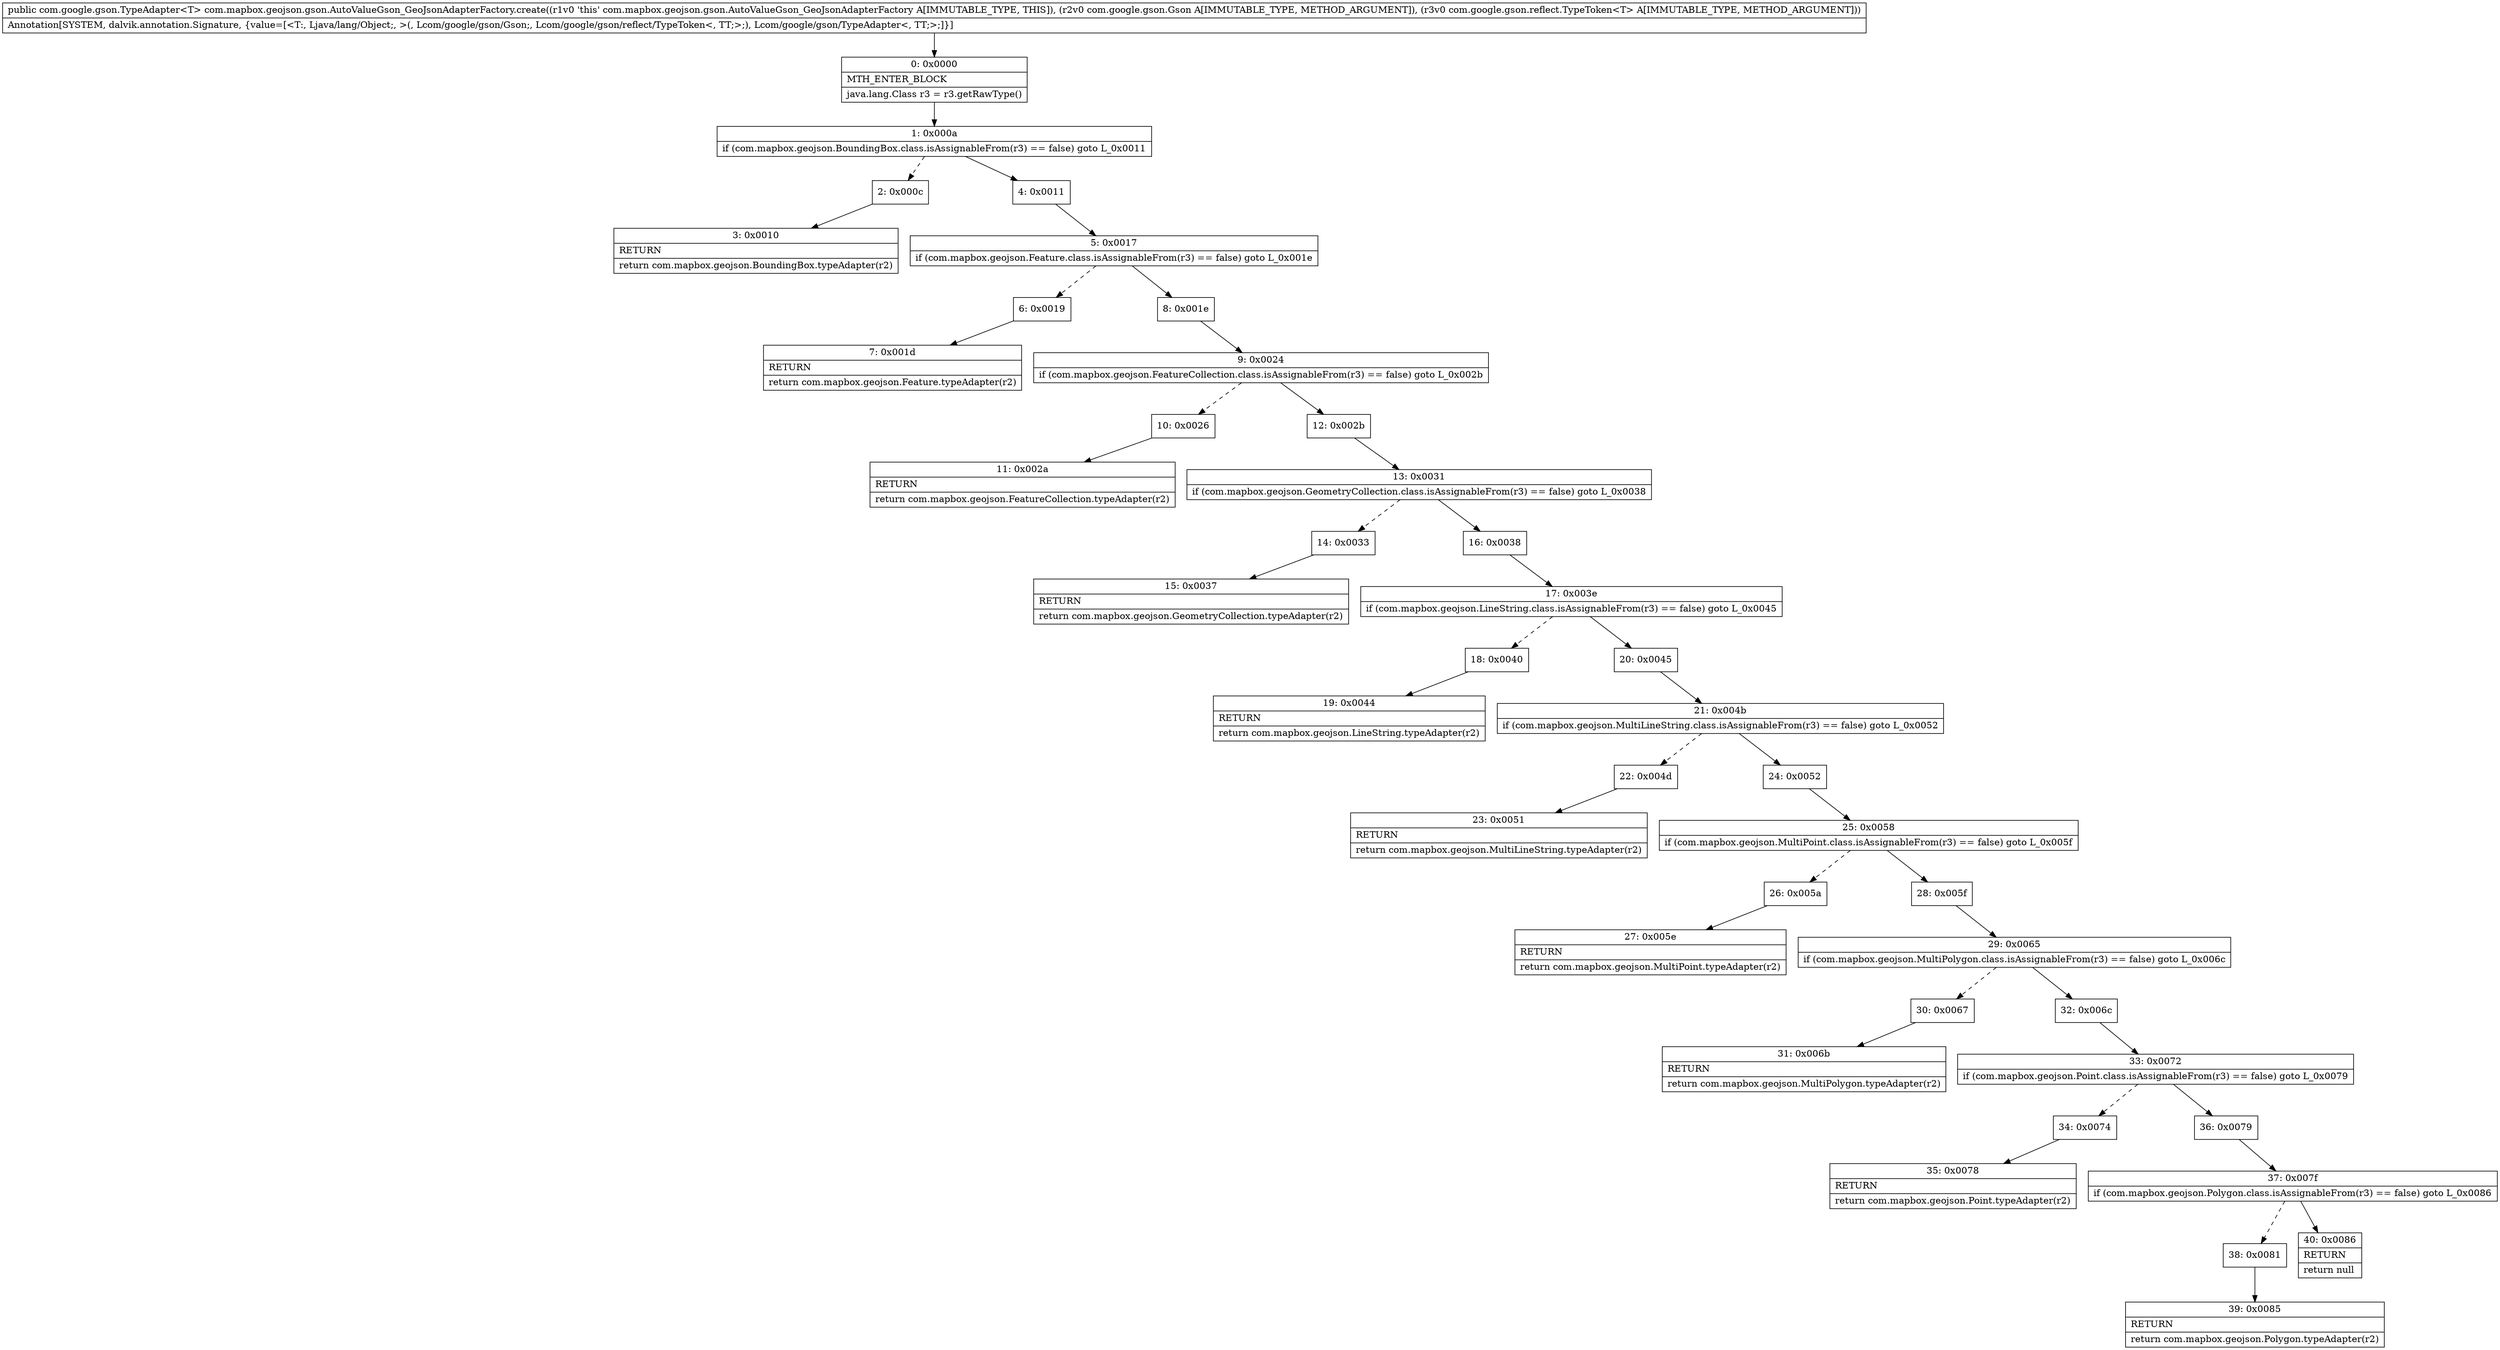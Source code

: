 digraph "CFG forcom.mapbox.geojson.gson.AutoValueGson_GeoJsonAdapterFactory.create(Lcom\/google\/gson\/Gson;Lcom\/google\/gson\/reflect\/TypeToken;)Lcom\/google\/gson\/TypeAdapter;" {
Node_0 [shape=record,label="{0\:\ 0x0000|MTH_ENTER_BLOCK\l|java.lang.Class r3 = r3.getRawType()\l}"];
Node_1 [shape=record,label="{1\:\ 0x000a|if (com.mapbox.geojson.BoundingBox.class.isAssignableFrom(r3) == false) goto L_0x0011\l}"];
Node_2 [shape=record,label="{2\:\ 0x000c}"];
Node_3 [shape=record,label="{3\:\ 0x0010|RETURN\l|return com.mapbox.geojson.BoundingBox.typeAdapter(r2)\l}"];
Node_4 [shape=record,label="{4\:\ 0x0011}"];
Node_5 [shape=record,label="{5\:\ 0x0017|if (com.mapbox.geojson.Feature.class.isAssignableFrom(r3) == false) goto L_0x001e\l}"];
Node_6 [shape=record,label="{6\:\ 0x0019}"];
Node_7 [shape=record,label="{7\:\ 0x001d|RETURN\l|return com.mapbox.geojson.Feature.typeAdapter(r2)\l}"];
Node_8 [shape=record,label="{8\:\ 0x001e}"];
Node_9 [shape=record,label="{9\:\ 0x0024|if (com.mapbox.geojson.FeatureCollection.class.isAssignableFrom(r3) == false) goto L_0x002b\l}"];
Node_10 [shape=record,label="{10\:\ 0x0026}"];
Node_11 [shape=record,label="{11\:\ 0x002a|RETURN\l|return com.mapbox.geojson.FeatureCollection.typeAdapter(r2)\l}"];
Node_12 [shape=record,label="{12\:\ 0x002b}"];
Node_13 [shape=record,label="{13\:\ 0x0031|if (com.mapbox.geojson.GeometryCollection.class.isAssignableFrom(r3) == false) goto L_0x0038\l}"];
Node_14 [shape=record,label="{14\:\ 0x0033}"];
Node_15 [shape=record,label="{15\:\ 0x0037|RETURN\l|return com.mapbox.geojson.GeometryCollection.typeAdapter(r2)\l}"];
Node_16 [shape=record,label="{16\:\ 0x0038}"];
Node_17 [shape=record,label="{17\:\ 0x003e|if (com.mapbox.geojson.LineString.class.isAssignableFrom(r3) == false) goto L_0x0045\l}"];
Node_18 [shape=record,label="{18\:\ 0x0040}"];
Node_19 [shape=record,label="{19\:\ 0x0044|RETURN\l|return com.mapbox.geojson.LineString.typeAdapter(r2)\l}"];
Node_20 [shape=record,label="{20\:\ 0x0045}"];
Node_21 [shape=record,label="{21\:\ 0x004b|if (com.mapbox.geojson.MultiLineString.class.isAssignableFrom(r3) == false) goto L_0x0052\l}"];
Node_22 [shape=record,label="{22\:\ 0x004d}"];
Node_23 [shape=record,label="{23\:\ 0x0051|RETURN\l|return com.mapbox.geojson.MultiLineString.typeAdapter(r2)\l}"];
Node_24 [shape=record,label="{24\:\ 0x0052}"];
Node_25 [shape=record,label="{25\:\ 0x0058|if (com.mapbox.geojson.MultiPoint.class.isAssignableFrom(r3) == false) goto L_0x005f\l}"];
Node_26 [shape=record,label="{26\:\ 0x005a}"];
Node_27 [shape=record,label="{27\:\ 0x005e|RETURN\l|return com.mapbox.geojson.MultiPoint.typeAdapter(r2)\l}"];
Node_28 [shape=record,label="{28\:\ 0x005f}"];
Node_29 [shape=record,label="{29\:\ 0x0065|if (com.mapbox.geojson.MultiPolygon.class.isAssignableFrom(r3) == false) goto L_0x006c\l}"];
Node_30 [shape=record,label="{30\:\ 0x0067}"];
Node_31 [shape=record,label="{31\:\ 0x006b|RETURN\l|return com.mapbox.geojson.MultiPolygon.typeAdapter(r2)\l}"];
Node_32 [shape=record,label="{32\:\ 0x006c}"];
Node_33 [shape=record,label="{33\:\ 0x0072|if (com.mapbox.geojson.Point.class.isAssignableFrom(r3) == false) goto L_0x0079\l}"];
Node_34 [shape=record,label="{34\:\ 0x0074}"];
Node_35 [shape=record,label="{35\:\ 0x0078|RETURN\l|return com.mapbox.geojson.Point.typeAdapter(r2)\l}"];
Node_36 [shape=record,label="{36\:\ 0x0079}"];
Node_37 [shape=record,label="{37\:\ 0x007f|if (com.mapbox.geojson.Polygon.class.isAssignableFrom(r3) == false) goto L_0x0086\l}"];
Node_38 [shape=record,label="{38\:\ 0x0081}"];
Node_39 [shape=record,label="{39\:\ 0x0085|RETURN\l|return com.mapbox.geojson.Polygon.typeAdapter(r2)\l}"];
Node_40 [shape=record,label="{40\:\ 0x0086|RETURN\l|return null\l}"];
MethodNode[shape=record,label="{public com.google.gson.TypeAdapter\<T\> com.mapbox.geojson.gson.AutoValueGson_GeoJsonAdapterFactory.create((r1v0 'this' com.mapbox.geojson.gson.AutoValueGson_GeoJsonAdapterFactory A[IMMUTABLE_TYPE, THIS]), (r2v0 com.google.gson.Gson A[IMMUTABLE_TYPE, METHOD_ARGUMENT]), (r3v0 com.google.gson.reflect.TypeToken\<T\> A[IMMUTABLE_TYPE, METHOD_ARGUMENT]))  | Annotation[SYSTEM, dalvik.annotation.Signature, \{value=[\<T:, Ljava\/lang\/Object;, \>(, Lcom\/google\/gson\/Gson;, Lcom\/google\/gson\/reflect\/TypeToken\<, TT;\>;), Lcom\/google\/gson\/TypeAdapter\<, TT;\>;]\}]\l}"];
MethodNode -> Node_0;
Node_0 -> Node_1;
Node_1 -> Node_2[style=dashed];
Node_1 -> Node_4;
Node_2 -> Node_3;
Node_4 -> Node_5;
Node_5 -> Node_6[style=dashed];
Node_5 -> Node_8;
Node_6 -> Node_7;
Node_8 -> Node_9;
Node_9 -> Node_10[style=dashed];
Node_9 -> Node_12;
Node_10 -> Node_11;
Node_12 -> Node_13;
Node_13 -> Node_14[style=dashed];
Node_13 -> Node_16;
Node_14 -> Node_15;
Node_16 -> Node_17;
Node_17 -> Node_18[style=dashed];
Node_17 -> Node_20;
Node_18 -> Node_19;
Node_20 -> Node_21;
Node_21 -> Node_22[style=dashed];
Node_21 -> Node_24;
Node_22 -> Node_23;
Node_24 -> Node_25;
Node_25 -> Node_26[style=dashed];
Node_25 -> Node_28;
Node_26 -> Node_27;
Node_28 -> Node_29;
Node_29 -> Node_30[style=dashed];
Node_29 -> Node_32;
Node_30 -> Node_31;
Node_32 -> Node_33;
Node_33 -> Node_34[style=dashed];
Node_33 -> Node_36;
Node_34 -> Node_35;
Node_36 -> Node_37;
Node_37 -> Node_38[style=dashed];
Node_37 -> Node_40;
Node_38 -> Node_39;
}

